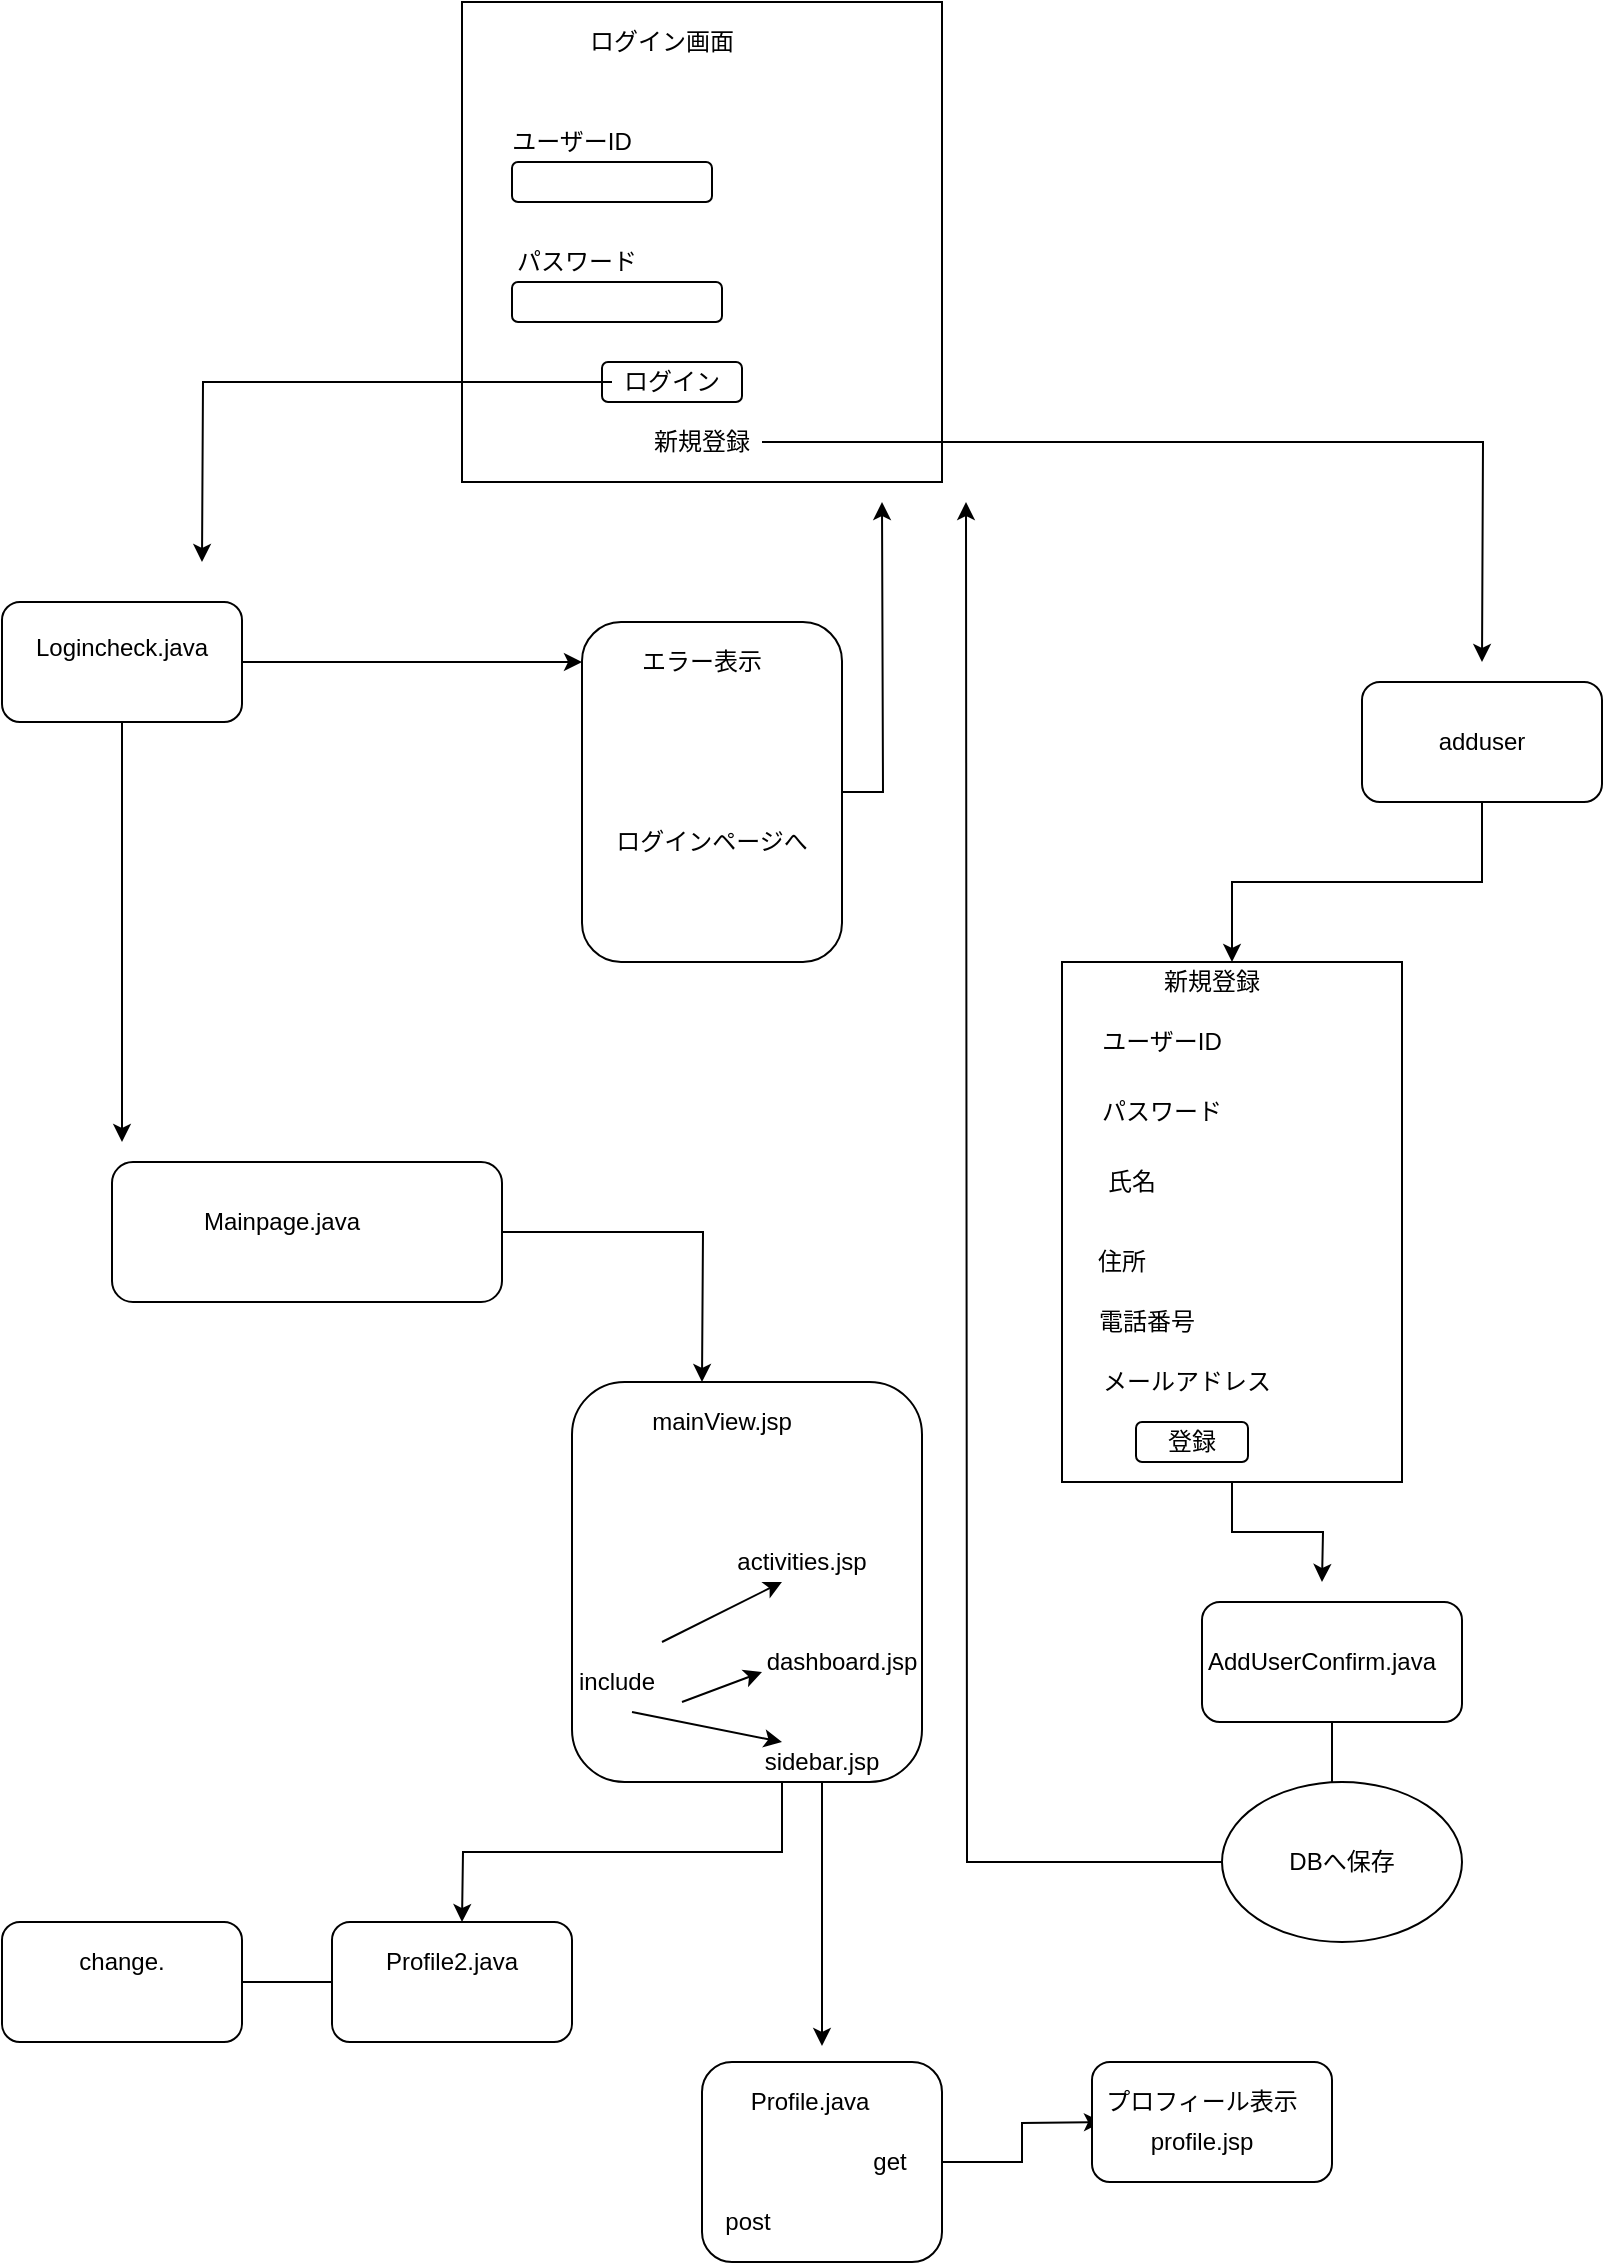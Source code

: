 <mxfile version="13.6.5" type="device"><diagram id="oBZw7DYLY7SqoL9W9MUm" name="Page-1"><mxGraphModel dx="1108" dy="482" grid="1" gridSize="10" guides="1" tooltips="1" connect="1" arrows="1" fold="1" page="1" pageScale="1" pageWidth="827" pageHeight="1169" math="0" shadow="0"><root><mxCell id="0"/><mxCell id="1" parent="0"/><mxCell id="SPz_bdGbyb5PmUrkn_C6-1" value="" style="whiteSpace=wrap;html=1;aspect=fixed;" vertex="1" parent="1"><mxGeometry x="240" y="20" width="240" height="240" as="geometry"/></mxCell><mxCell id="SPz_bdGbyb5PmUrkn_C6-3" value="ログイン画面" style="text;html=1;strokeColor=none;fillColor=none;align=center;verticalAlign=middle;whiteSpace=wrap;rounded=0;" vertex="1" parent="1"><mxGeometry x="300" y="30" width="80" height="20" as="geometry"/></mxCell><mxCell id="SPz_bdGbyb5PmUrkn_C6-4" value="ユーザーID" style="text;html=1;strokeColor=none;fillColor=none;align=center;verticalAlign=middle;whiteSpace=wrap;rounded=0;" vertex="1" parent="1"><mxGeometry x="260" y="80" width="70" height="20" as="geometry"/></mxCell><mxCell id="SPz_bdGbyb5PmUrkn_C6-5" value="パスワード" style="text;html=1;strokeColor=none;fillColor=none;align=center;verticalAlign=middle;whiteSpace=wrap;rounded=0;" vertex="1" parent="1"><mxGeometry x="265" y="140" width="65" height="20" as="geometry"/></mxCell><mxCell id="SPz_bdGbyb5PmUrkn_C6-6" value="" style="rounded=1;whiteSpace=wrap;html=1;" vertex="1" parent="1"><mxGeometry x="265" y="100" width="100" height="20" as="geometry"/></mxCell><mxCell id="SPz_bdGbyb5PmUrkn_C6-10" value="" style="rounded=1;whiteSpace=wrap;html=1;" vertex="1" parent="1"><mxGeometry x="265" y="160" width="105" height="20" as="geometry"/></mxCell><mxCell id="SPz_bdGbyb5PmUrkn_C6-11" value="" style="rounded=1;whiteSpace=wrap;html=1;" vertex="1" parent="1"><mxGeometry x="310" y="200" width="70" height="20" as="geometry"/></mxCell><mxCell id="SPz_bdGbyb5PmUrkn_C6-17" style="edgeStyle=orthogonalEdgeStyle;rounded=0;orthogonalLoop=1;jettySize=auto;html=1;exitX=0;exitY=0.5;exitDx=0;exitDy=0;" edge="1" parent="1" source="SPz_bdGbyb5PmUrkn_C6-12"><mxGeometry relative="1" as="geometry"><mxPoint x="110" y="300" as="targetPoint"/></mxGeometry></mxCell><mxCell id="SPz_bdGbyb5PmUrkn_C6-12" value="ログイン" style="text;html=1;strokeColor=none;fillColor=none;align=center;verticalAlign=middle;whiteSpace=wrap;rounded=0;" vertex="1" parent="1"><mxGeometry x="315" y="200" width="60" height="20" as="geometry"/></mxCell><mxCell id="SPz_bdGbyb5PmUrkn_C6-13" style="edgeStyle=orthogonalEdgeStyle;rounded=0;orthogonalLoop=1;jettySize=auto;html=1;exitX=0.5;exitY=1;exitDx=0;exitDy=0;" edge="1" parent="1" source="SPz_bdGbyb5PmUrkn_C6-12" target="SPz_bdGbyb5PmUrkn_C6-12"><mxGeometry relative="1" as="geometry"/></mxCell><mxCell id="SPz_bdGbyb5PmUrkn_C6-16" style="edgeStyle=orthogonalEdgeStyle;rounded=0;orthogonalLoop=1;jettySize=auto;html=1;exitX=1;exitY=0.5;exitDx=0;exitDy=0;" edge="1" parent="1" source="SPz_bdGbyb5PmUrkn_C6-15"><mxGeometry relative="1" as="geometry"><mxPoint x="750" y="350" as="targetPoint"/></mxGeometry></mxCell><mxCell id="SPz_bdGbyb5PmUrkn_C6-15" value="新規登録" style="text;html=1;strokeColor=none;fillColor=none;align=center;verticalAlign=middle;whiteSpace=wrap;rounded=0;" vertex="1" parent="1"><mxGeometry x="330" y="230" width="60" height="20" as="geometry"/></mxCell><mxCell id="SPz_bdGbyb5PmUrkn_C6-47" style="edgeStyle=orthogonalEdgeStyle;rounded=0;orthogonalLoop=1;jettySize=auto;html=1;" edge="1" parent="1" source="SPz_bdGbyb5PmUrkn_C6-19"><mxGeometry relative="1" as="geometry"><mxPoint x="300" y="350" as="targetPoint"/></mxGeometry></mxCell><mxCell id="SPz_bdGbyb5PmUrkn_C6-53" style="edgeStyle=orthogonalEdgeStyle;rounded=0;orthogonalLoop=1;jettySize=auto;html=1;exitX=0.5;exitY=1;exitDx=0;exitDy=0;" edge="1" parent="1" source="SPz_bdGbyb5PmUrkn_C6-19"><mxGeometry relative="1" as="geometry"><mxPoint x="70" y="590" as="targetPoint"/></mxGeometry></mxCell><mxCell id="SPz_bdGbyb5PmUrkn_C6-19" value="" style="rounded=1;whiteSpace=wrap;html=1;" vertex="1" parent="1"><mxGeometry x="10" y="320" width="120" height="60" as="geometry"/></mxCell><mxCell id="SPz_bdGbyb5PmUrkn_C6-22" value="Logincheck.java&lt;br&gt;&lt;br&gt;" style="text;html=1;strokeColor=none;fillColor=none;align=center;verticalAlign=middle;whiteSpace=wrap;rounded=0;" vertex="1" parent="1"><mxGeometry x="50" y="340" width="40" height="20" as="geometry"/></mxCell><mxCell id="SPz_bdGbyb5PmUrkn_C6-46" style="edgeStyle=orthogonalEdgeStyle;rounded=0;orthogonalLoop=1;jettySize=auto;html=1;exitX=0.5;exitY=1;exitDx=0;exitDy=0;" edge="1" parent="1" source="SPz_bdGbyb5PmUrkn_C6-23" target="SPz_bdGbyb5PmUrkn_C6-26"><mxGeometry relative="1" as="geometry"/></mxCell><mxCell id="SPz_bdGbyb5PmUrkn_C6-23" value="" style="rounded=1;whiteSpace=wrap;html=1;" vertex="1" parent="1"><mxGeometry x="690" y="360" width="120" height="60" as="geometry"/></mxCell><mxCell id="SPz_bdGbyb5PmUrkn_C6-24" value="adduser&lt;br&gt;" style="text;html=1;strokeColor=none;fillColor=none;align=center;verticalAlign=middle;whiteSpace=wrap;rounded=0;" vertex="1" parent="1"><mxGeometry x="730" y="380" width="40" height="20" as="geometry"/></mxCell><mxCell id="SPz_bdGbyb5PmUrkn_C6-72" style="edgeStyle=orthogonalEdgeStyle;rounded=0;orthogonalLoop=1;jettySize=auto;html=1;exitX=0.5;exitY=1;exitDx=0;exitDy=0;" edge="1" parent="1" source="SPz_bdGbyb5PmUrkn_C6-26"><mxGeometry relative="1" as="geometry"><mxPoint x="670" y="810" as="targetPoint"/></mxGeometry></mxCell><mxCell id="SPz_bdGbyb5PmUrkn_C6-26" value="&lt;br&gt;" style="rounded=0;whiteSpace=wrap;html=1;" vertex="1" parent="1"><mxGeometry x="540" y="500" width="170" height="260" as="geometry"/></mxCell><mxCell id="SPz_bdGbyb5PmUrkn_C6-27" value="新規登録" style="text;html=1;strokeColor=none;fillColor=none;align=center;verticalAlign=middle;whiteSpace=wrap;rounded=0;" vertex="1" parent="1"><mxGeometry x="590" y="500" width="50" height="20" as="geometry"/></mxCell><mxCell id="SPz_bdGbyb5PmUrkn_C6-29" value="ユーザーID" style="text;html=1;strokeColor=none;fillColor=none;align=center;verticalAlign=middle;whiteSpace=wrap;rounded=0;" vertex="1" parent="1"><mxGeometry x="550" y="530" width="80" height="20" as="geometry"/></mxCell><mxCell id="SPz_bdGbyb5PmUrkn_C6-37" value="パスワード" style="text;html=1;strokeColor=none;fillColor=none;align=center;verticalAlign=middle;whiteSpace=wrap;rounded=0;" vertex="1" parent="1"><mxGeometry x="555" y="565" width="70" height="20" as="geometry"/></mxCell><mxCell id="SPz_bdGbyb5PmUrkn_C6-39" value="氏名&lt;br&gt;" style="text;html=1;strokeColor=none;fillColor=none;align=center;verticalAlign=middle;whiteSpace=wrap;rounded=0;" vertex="1" parent="1"><mxGeometry x="555" y="600" width="40" height="20" as="geometry"/></mxCell><mxCell id="SPz_bdGbyb5PmUrkn_C6-40" value="住所" style="text;html=1;strokeColor=none;fillColor=none;align=center;verticalAlign=middle;whiteSpace=wrap;rounded=0;" vertex="1" parent="1"><mxGeometry x="550" y="640" width="40" height="20" as="geometry"/></mxCell><mxCell id="SPz_bdGbyb5PmUrkn_C6-41" value="電話番号" style="text;html=1;strokeColor=none;fillColor=none;align=center;verticalAlign=middle;whiteSpace=wrap;rounded=0;" vertex="1" parent="1"><mxGeometry x="555" y="670" width="55" height="20" as="geometry"/></mxCell><mxCell id="SPz_bdGbyb5PmUrkn_C6-42" value="メールアドレス" style="text;html=1;strokeColor=none;fillColor=none;align=center;verticalAlign=middle;whiteSpace=wrap;rounded=0;" vertex="1" parent="1"><mxGeometry x="555" y="700" width="95" height="20" as="geometry"/></mxCell><mxCell id="SPz_bdGbyb5PmUrkn_C6-43" value="" style="rounded=1;whiteSpace=wrap;html=1;" vertex="1" parent="1"><mxGeometry x="577" y="730" width="56" height="20" as="geometry"/></mxCell><mxCell id="SPz_bdGbyb5PmUrkn_C6-44" value="登録" style="text;html=1;strokeColor=none;fillColor=none;align=center;verticalAlign=middle;whiteSpace=wrap;rounded=0;" vertex="1" parent="1"><mxGeometry x="585" y="730" width="40" height="20" as="geometry"/></mxCell><mxCell id="SPz_bdGbyb5PmUrkn_C6-52" style="edgeStyle=orthogonalEdgeStyle;rounded=0;orthogonalLoop=1;jettySize=auto;html=1;exitX=1;exitY=0.5;exitDx=0;exitDy=0;" edge="1" parent="1" source="SPz_bdGbyb5PmUrkn_C6-48"><mxGeometry relative="1" as="geometry"><mxPoint x="450" y="270" as="targetPoint"/></mxGeometry></mxCell><mxCell id="SPz_bdGbyb5PmUrkn_C6-48" value="" style="rounded=1;whiteSpace=wrap;html=1;" vertex="1" parent="1"><mxGeometry x="300" y="330" width="130" height="170" as="geometry"/></mxCell><mxCell id="SPz_bdGbyb5PmUrkn_C6-50" value="エラー表示" style="text;html=1;strokeColor=none;fillColor=none;align=center;verticalAlign=middle;whiteSpace=wrap;rounded=0;" vertex="1" parent="1"><mxGeometry x="325" y="340" width="70" height="20" as="geometry"/></mxCell><mxCell id="SPz_bdGbyb5PmUrkn_C6-51" value="ログインページへ" style="text;html=1;strokeColor=none;fillColor=none;align=center;verticalAlign=middle;whiteSpace=wrap;rounded=0;" vertex="1" parent="1"><mxGeometry x="315" y="430" width="100" height="20" as="geometry"/></mxCell><mxCell id="SPz_bdGbyb5PmUrkn_C6-56" style="edgeStyle=orthogonalEdgeStyle;rounded=0;orthogonalLoop=1;jettySize=auto;html=1;exitX=1;exitY=0.5;exitDx=0;exitDy=0;" edge="1" parent="1" source="SPz_bdGbyb5PmUrkn_C6-54"><mxGeometry relative="1" as="geometry"><mxPoint x="360" y="710" as="targetPoint"/></mxGeometry></mxCell><mxCell id="SPz_bdGbyb5PmUrkn_C6-54" value="" style="rounded=1;whiteSpace=wrap;html=1;" vertex="1" parent="1"><mxGeometry x="65" y="600" width="195" height="70" as="geometry"/></mxCell><mxCell id="SPz_bdGbyb5PmUrkn_C6-55" value="Mainpage.java" style="text;html=1;strokeColor=none;fillColor=none;align=center;verticalAlign=middle;whiteSpace=wrap;rounded=0;" vertex="1" parent="1"><mxGeometry x="130" y="620" width="40" height="20" as="geometry"/></mxCell><mxCell id="SPz_bdGbyb5PmUrkn_C6-57" value="" style="rounded=1;whiteSpace=wrap;html=1;" vertex="1" parent="1"><mxGeometry x="295" y="710" width="175" height="200" as="geometry"/></mxCell><mxCell id="SPz_bdGbyb5PmUrkn_C6-58" value="mainView.jsp" style="text;html=1;strokeColor=none;fillColor=none;align=center;verticalAlign=middle;whiteSpace=wrap;rounded=0;" vertex="1" parent="1"><mxGeometry x="350" y="720" width="40" height="20" as="geometry"/></mxCell><mxCell id="SPz_bdGbyb5PmUrkn_C6-59" value="include" style="text;html=1;strokeColor=none;fillColor=none;align=center;verticalAlign=middle;whiteSpace=wrap;rounded=0;" vertex="1" parent="1"><mxGeometry x="280" y="850" width="75" height="20" as="geometry"/></mxCell><mxCell id="SPz_bdGbyb5PmUrkn_C6-61" value="activities.jsp" style="text;html=1;strokeColor=none;fillColor=none;align=center;verticalAlign=middle;whiteSpace=wrap;rounded=0;" vertex="1" parent="1"><mxGeometry x="390" y="790" width="40" height="20" as="geometry"/></mxCell><mxCell id="SPz_bdGbyb5PmUrkn_C6-62" value="" style="endArrow=classic;html=1;entryX=0.25;entryY=1;entryDx=0;entryDy=0;" edge="1" parent="1" target="SPz_bdGbyb5PmUrkn_C6-61"><mxGeometry width="50" height="50" relative="1" as="geometry"><mxPoint x="340" y="840" as="sourcePoint"/><mxPoint x="390" y="790" as="targetPoint"/></mxGeometry></mxCell><mxCell id="SPz_bdGbyb5PmUrkn_C6-63" value="dashboard.jsp&lt;br&gt;" style="text;html=1;strokeColor=none;fillColor=none;align=center;verticalAlign=middle;whiteSpace=wrap;rounded=0;" vertex="1" parent="1"><mxGeometry x="410" y="840" width="40" height="20" as="geometry"/></mxCell><mxCell id="SPz_bdGbyb5PmUrkn_C6-66" value="" style="endArrow=classic;html=1;" edge="1" parent="1"><mxGeometry width="50" height="50" relative="1" as="geometry"><mxPoint x="350" y="870" as="sourcePoint"/><mxPoint x="390" y="855" as="targetPoint"/></mxGeometry></mxCell><mxCell id="SPz_bdGbyb5PmUrkn_C6-81" style="edgeStyle=orthogonalEdgeStyle;rounded=0;orthogonalLoop=1;jettySize=auto;html=1;exitX=0.5;exitY=1;exitDx=0;exitDy=0;" edge="1" parent="1" source="SPz_bdGbyb5PmUrkn_C6-68"><mxGeometry relative="1" as="geometry"><mxPoint x="420" y="1042" as="targetPoint"/></mxGeometry></mxCell><mxCell id="SPz_bdGbyb5PmUrkn_C6-89" style="edgeStyle=orthogonalEdgeStyle;rounded=0;orthogonalLoop=1;jettySize=auto;html=1;exitX=0;exitY=1;exitDx=0;exitDy=0;" edge="1" parent="1" source="SPz_bdGbyb5PmUrkn_C6-68"><mxGeometry relative="1" as="geometry"><mxPoint x="240" y="980" as="targetPoint"/></mxGeometry></mxCell><mxCell id="SPz_bdGbyb5PmUrkn_C6-68" value="sidebar.jsp" style="text;html=1;strokeColor=none;fillColor=none;align=center;verticalAlign=middle;whiteSpace=wrap;rounded=0;" vertex="1" parent="1"><mxGeometry x="400" y="890" width="40" height="20" as="geometry"/></mxCell><mxCell id="SPz_bdGbyb5PmUrkn_C6-69" value="" style="endArrow=classic;html=1;entryX=0;entryY=0;entryDx=0;entryDy=0;" edge="1" parent="1" target="SPz_bdGbyb5PmUrkn_C6-68"><mxGeometry width="50" height="50" relative="1" as="geometry"><mxPoint x="325" y="875" as="sourcePoint"/><mxPoint x="375" y="825" as="targetPoint"/></mxGeometry></mxCell><mxCell id="SPz_bdGbyb5PmUrkn_C6-76" style="edgeStyle=orthogonalEdgeStyle;rounded=0;orthogonalLoop=1;jettySize=auto;html=1;exitX=0.5;exitY=1;exitDx=0;exitDy=0;" edge="1" parent="1" source="SPz_bdGbyb5PmUrkn_C6-74"><mxGeometry relative="1" as="geometry"><mxPoint x="675" y="920" as="targetPoint"/></mxGeometry></mxCell><mxCell id="SPz_bdGbyb5PmUrkn_C6-74" value="" style="rounded=1;whiteSpace=wrap;html=1;" vertex="1" parent="1"><mxGeometry x="610" y="820" width="130" height="60" as="geometry"/></mxCell><mxCell id="SPz_bdGbyb5PmUrkn_C6-75" value="AddUserConfirm.java" style="text;html=1;strokeColor=none;fillColor=none;align=center;verticalAlign=middle;whiteSpace=wrap;rounded=0;" vertex="1" parent="1"><mxGeometry x="650" y="840" width="40" height="20" as="geometry"/></mxCell><mxCell id="SPz_bdGbyb5PmUrkn_C6-80" style="edgeStyle=orthogonalEdgeStyle;rounded=0;orthogonalLoop=1;jettySize=auto;html=1;exitX=0;exitY=0.5;exitDx=0;exitDy=0;" edge="1" parent="1" source="SPz_bdGbyb5PmUrkn_C6-78"><mxGeometry relative="1" as="geometry"><mxPoint x="492" y="270" as="targetPoint"/></mxGeometry></mxCell><mxCell id="SPz_bdGbyb5PmUrkn_C6-78" value="" style="ellipse;whiteSpace=wrap;html=1;" vertex="1" parent="1"><mxGeometry x="620" y="910" width="120" height="80" as="geometry"/></mxCell><mxCell id="SPz_bdGbyb5PmUrkn_C6-79" value="DBへ保存&lt;br&gt;" style="text;html=1;strokeColor=none;fillColor=none;align=center;verticalAlign=middle;whiteSpace=wrap;rounded=0;" vertex="1" parent="1"><mxGeometry x="650" y="940" width="60" height="20" as="geometry"/></mxCell><mxCell id="SPz_bdGbyb5PmUrkn_C6-84" style="edgeStyle=orthogonalEdgeStyle;rounded=0;orthogonalLoop=1;jettySize=auto;html=1;exitX=1;exitY=0.5;exitDx=0;exitDy=0;" edge="1" parent="1" source="SPz_bdGbyb5PmUrkn_C6-82"><mxGeometry relative="1" as="geometry"><mxPoint x="560" y="1080" as="targetPoint"/></mxGeometry></mxCell><mxCell id="SPz_bdGbyb5PmUrkn_C6-82" value="" style="rounded=1;whiteSpace=wrap;html=1;" vertex="1" parent="1"><mxGeometry x="360" y="1050" width="120" height="100" as="geometry"/></mxCell><mxCell id="SPz_bdGbyb5PmUrkn_C6-83" value="Profile.java" style="text;html=1;strokeColor=none;fillColor=none;align=center;verticalAlign=middle;whiteSpace=wrap;rounded=0;" vertex="1" parent="1"><mxGeometry x="394" y="1060" width="40" height="20" as="geometry"/></mxCell><mxCell id="SPz_bdGbyb5PmUrkn_C6-85" value="" style="rounded=1;whiteSpace=wrap;html=1;" vertex="1" parent="1"><mxGeometry x="555" y="1050" width="120" height="60" as="geometry"/></mxCell><mxCell id="SPz_bdGbyb5PmUrkn_C6-86" value="プロフィール表示" style="text;html=1;strokeColor=none;fillColor=none;align=center;verticalAlign=middle;whiteSpace=wrap;rounded=0;" vertex="1" parent="1"><mxGeometry x="530" y="1060" width="160" height="20" as="geometry"/></mxCell><mxCell id="SPz_bdGbyb5PmUrkn_C6-87" value="profile.jsp" style="text;html=1;strokeColor=none;fillColor=none;align=center;verticalAlign=middle;whiteSpace=wrap;rounded=0;" vertex="1" parent="1"><mxGeometry x="590" y="1080" width="40" height="20" as="geometry"/></mxCell><mxCell id="SPz_bdGbyb5PmUrkn_C6-96" style="edgeStyle=orthogonalEdgeStyle;rounded=0;orthogonalLoop=1;jettySize=auto;html=1;exitX=0;exitY=0.5;exitDx=0;exitDy=0;" edge="1" parent="1" source="SPz_bdGbyb5PmUrkn_C6-90"><mxGeometry relative="1" as="geometry"><mxPoint x="100" y="1010" as="targetPoint"/></mxGeometry></mxCell><mxCell id="SPz_bdGbyb5PmUrkn_C6-90" value="" style="rounded=1;whiteSpace=wrap;html=1;" vertex="1" parent="1"><mxGeometry x="175" y="980" width="120" height="60" as="geometry"/></mxCell><mxCell id="SPz_bdGbyb5PmUrkn_C6-91" value="Profile2.java" style="text;html=1;strokeColor=none;fillColor=none;align=center;verticalAlign=middle;whiteSpace=wrap;rounded=0;" vertex="1" parent="1"><mxGeometry x="215" y="990" width="40" height="20" as="geometry"/></mxCell><mxCell id="SPz_bdGbyb5PmUrkn_C6-93" value="get" style="text;html=1;strokeColor=none;fillColor=none;align=center;verticalAlign=middle;whiteSpace=wrap;rounded=0;" vertex="1" parent="1"><mxGeometry x="434" y="1090" width="40" height="20" as="geometry"/></mxCell><mxCell id="SPz_bdGbyb5PmUrkn_C6-95" value="post" style="text;html=1;strokeColor=none;fillColor=none;align=center;verticalAlign=middle;whiteSpace=wrap;rounded=0;" vertex="1" parent="1"><mxGeometry x="362.5" y="1120" width="40" height="20" as="geometry"/></mxCell><mxCell id="SPz_bdGbyb5PmUrkn_C6-97" value="" style="rounded=1;whiteSpace=wrap;html=1;" vertex="1" parent="1"><mxGeometry x="10" y="980" width="120" height="60" as="geometry"/></mxCell><mxCell id="SPz_bdGbyb5PmUrkn_C6-98" value="change." style="text;html=1;strokeColor=none;fillColor=none;align=center;verticalAlign=middle;whiteSpace=wrap;rounded=0;" vertex="1" parent="1"><mxGeometry x="50" y="990" width="40" height="20" as="geometry"/></mxCell></root></mxGraphModel></diagram></mxfile>